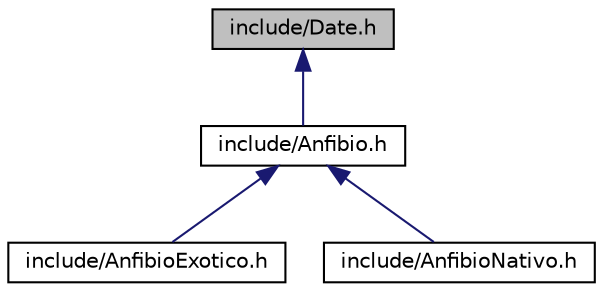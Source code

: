 digraph "include/Date.h"
{
  edge [fontname="Helvetica",fontsize="10",labelfontname="Helvetica",labelfontsize="10"];
  node [fontname="Helvetica",fontsize="10",shape=record];
  Node11 [label="include/Date.h",height=0.2,width=0.4,color="black", fillcolor="grey75", style="filled", fontcolor="black"];
  Node11 -> Node12 [dir="back",color="midnightblue",fontsize="10",style="solid"];
  Node12 [label="include/Anfibio.h",height=0.2,width=0.4,color="black", fillcolor="white", style="filled",URL="$dc/dd8/Anfibio_8h_source.html"];
  Node12 -> Node13 [dir="back",color="midnightblue",fontsize="10",style="solid"];
  Node13 [label="include/AnfibioExotico.h",height=0.2,width=0.4,color="black", fillcolor="white", style="filled",URL="$de/d72/AnfibioExotico_8h_source.html"];
  Node12 -> Node14 [dir="back",color="midnightblue",fontsize="10",style="solid"];
  Node14 [label="include/AnfibioNativo.h",height=0.2,width=0.4,color="black", fillcolor="white", style="filled",URL="$d6/d4d/AnfibioNativo_8h_source.html"];
}
